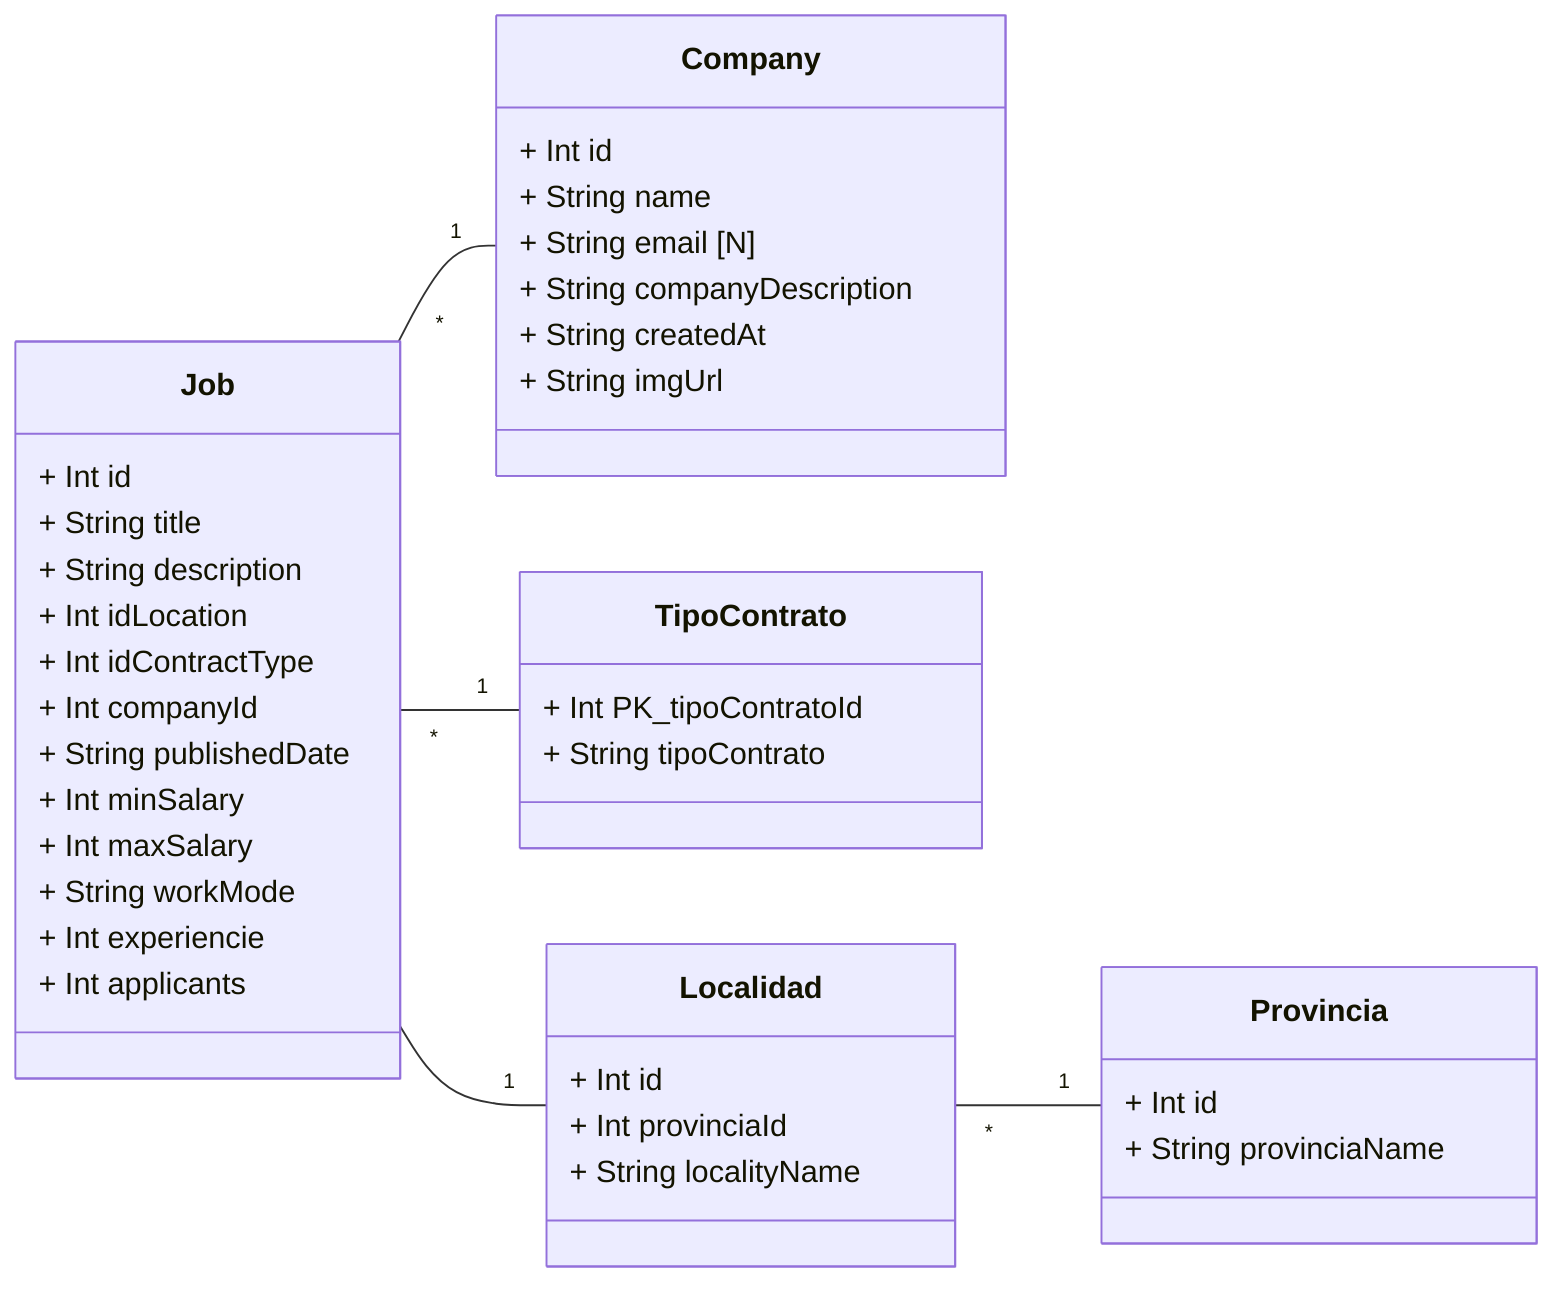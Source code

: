 classDiagram

direction LR

class Job {

+ Int id  

+ String title

+ String description

+ Int idLocation

+ Int  idContractType

+ Int companyId 

+ String publishedDate

+ Int minSalary

+ Int maxSalary

+ String workMode

+ Int experiencie

+ Int applicants

}

class Company {

+ Int id

+ String name

+ String email [N]

+ String companyDescription

+ String createdAt

+ String imgUrl


}

class TipoContrato{
    + Int PK_tipoContratoId
    + String tipoContrato
}

class Localidad{
    + Int id
    + Int provinciaId
    + String localityName
}

class Provincia{
    
    + Int id
    + String provinciaName
}

Job "*" -- "1" Company
Job "*" -- "1" TipoContrato
Job "*" -- "1" Localidad
Localidad "*" -- "1" Provincia